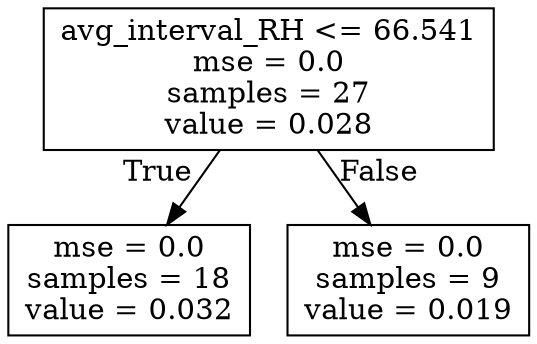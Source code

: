 digraph Tree {
node [shape=box] ;
0 [label="avg_interval_RH <= 66.541\nmse = 0.0\nsamples = 27\nvalue = 0.028"] ;
1 [label="mse = 0.0\nsamples = 18\nvalue = 0.032"] ;
0 -> 1 [labeldistance=2.5, labelangle=45, headlabel="True"] ;
2 [label="mse = 0.0\nsamples = 9\nvalue = 0.019"] ;
0 -> 2 [labeldistance=2.5, labelangle=-45, headlabel="False"] ;
}
